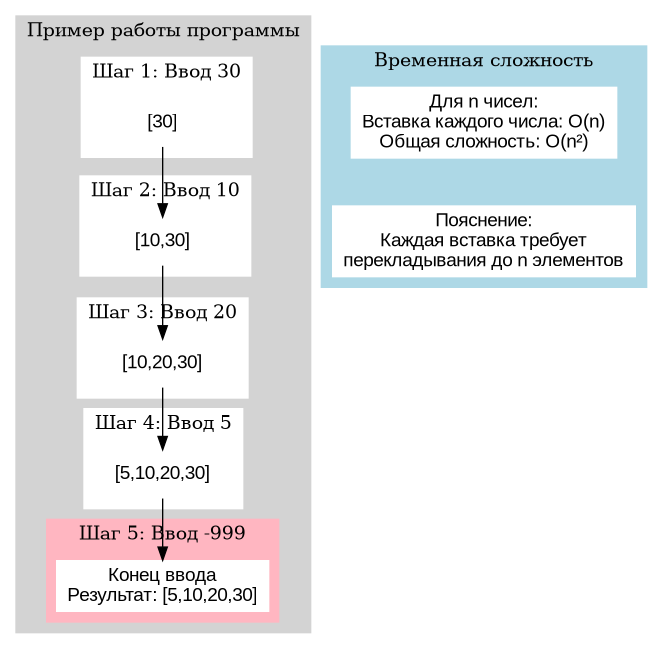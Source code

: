 @startdot
digraph G {
    rankdir=TB;
    node [shape=box, fontname="Arial"];
    
    subgraph cluster_example {
        label="Пример работы программы";
        style=filled;
        color=lightgrey;
        
        subgraph cluster_step1 {
            label="Шаг 1: Ввод 30";
            style=filled;
            color=white;
            node [style=filled,color=white];
            
            s1 [label="[30]"];
        }
        
        subgraph cluster_step2 {
            label="Шаг 2: Ввод 10";
            style=filled;
            color=white;
            node [style=filled,color=white];
            
            s2 [label="[10,30]"];
        }
        
        subgraph cluster_step3 {
            label="Шаг 3: Ввод 20";
            style=filled;
            color=white;
            node [style=filled,color=white];
            
            s3 [label="[10,20,30]"];
        }
        
        subgraph cluster_step4 {
            label="Шаг 4: Ввод 5";
            style=filled;
            color=white;
            node [style=filled,color=white];
            
            s4 [label="[5,10,20,30]"];
        }
        
        subgraph cluster_step5 {
            label="Шаг 5: Ввод -999";
            style=filled;
            color=lightpink;
            node [style=filled,color=white];
            
            s5 [label="Конец ввода\nРезультат: [5,10,20,30]"];
        }
        
        s1 -> s2 -> s3 -> s4 -> s5;
    }
    
    subgraph cluster_complexity {
        label="Временная сложность";
        style=filled;
        color=lightblue;
        node [style=filled,color=white];
        
        c1 [label="Для n чисел:\nВставка каждого числа: O(n)\nОбщая сложность: O(n²)"];
        c2 [label="Пояснение:\nКаждая вставка требует\nперекладывания до n элементов"];
        
        c1 -> c2 [style=invis];
    }
}
@enddot
